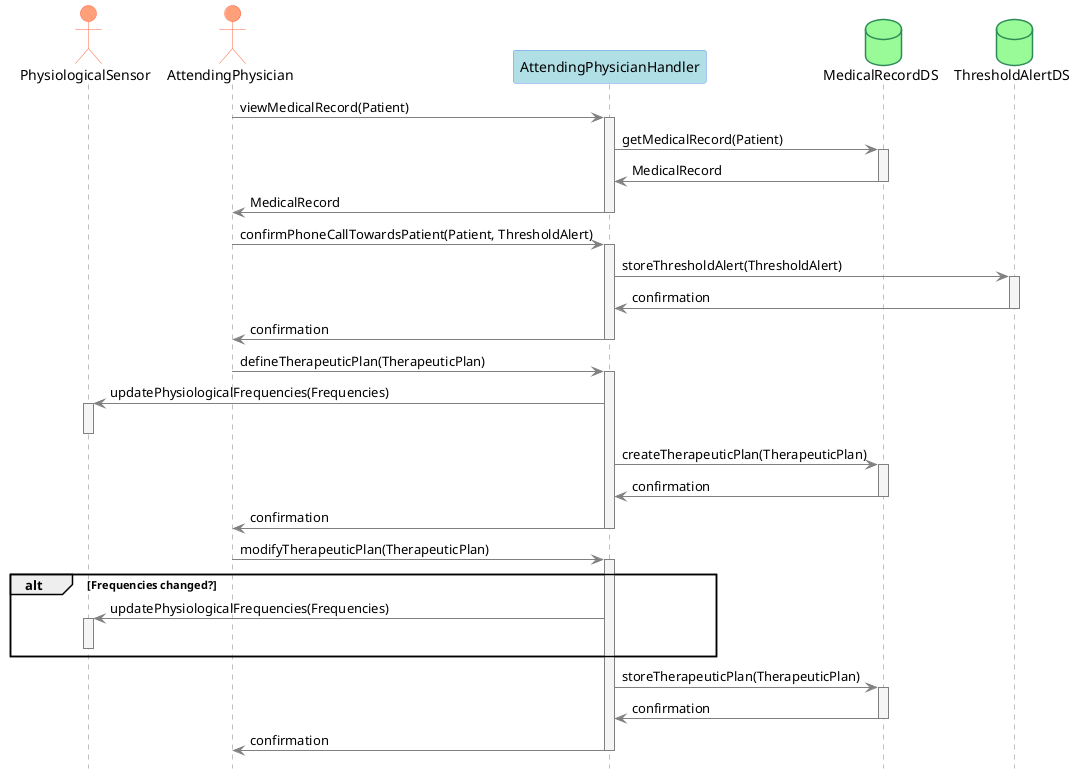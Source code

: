 @startuml attending_phy_handler

skinparam sequence {
  ArrowColor Gray
  LifeLineBorderColor Gray
  LifeLineBackgroundColor WhiteSmoke

  ActorBorderColor Tomato
  ActorBackgroundColor LightSalmon

  ParticipantBackgroundColor PowderBlue
  ParticipantBorderColor CornflowerBlue
}
skinparam DatabaseBorderColor SeaGreen
skinparam DatabaseBackgroundColor PaleGreen

hide footbox

actor PhysiologicalSensor as PS
actor AttendingPhysician
participant AttendingPhysicianHandler as APH
database MedicalRecordDS
database ThresholdAlertDS

AttendingPhysician -> APH ++ : viewMedicalRecord(Patient)
APH -> MedicalRecordDS ++ : getMedicalRecord(Patient)
APH <- MedicalRecordDS -- : MedicalRecord

AttendingPhysician <- APH -- : MedicalRecord

AttendingPhysician -> APH ++ : confirmPhoneCallTowardsPatient(Patient, ThresholdAlert)
APH -> ThresholdAlertDS ++ : storeThresholdAlert(ThresholdAlert)
APH <- ThresholdAlertDS -- : confirmation
AttendingPhysician <- APH -- : confirmation

AttendingPhysician -> APH ++ : defineTherapeuticPlan(TherapeuticPlan)
APH -> PS ++ : updatePhysiologicalFrequencies(Frequencies)
deactivate PS
APH -> MedicalRecordDS ++ : createTherapeuticPlan(TherapeuticPlan)
APH <- MedicalRecordDS -- : confirmation

AttendingPhysician <- APH -- : confirmation

AttendingPhysician -> APH ++ : modifyTherapeuticPlan(TherapeuticPlan)
alt Frequencies changed?
  APH -> PS ++ : updatePhysiologicalFrequencies(Frequencies)
  deactivate PS
end
APH -> MedicalRecordDS ++ : storeTherapeuticPlan(TherapeuticPlan)
APH <- MedicalRecordDS -- : confirmation
AttendingPhysician <- APH -- : confirmation


@enduml
